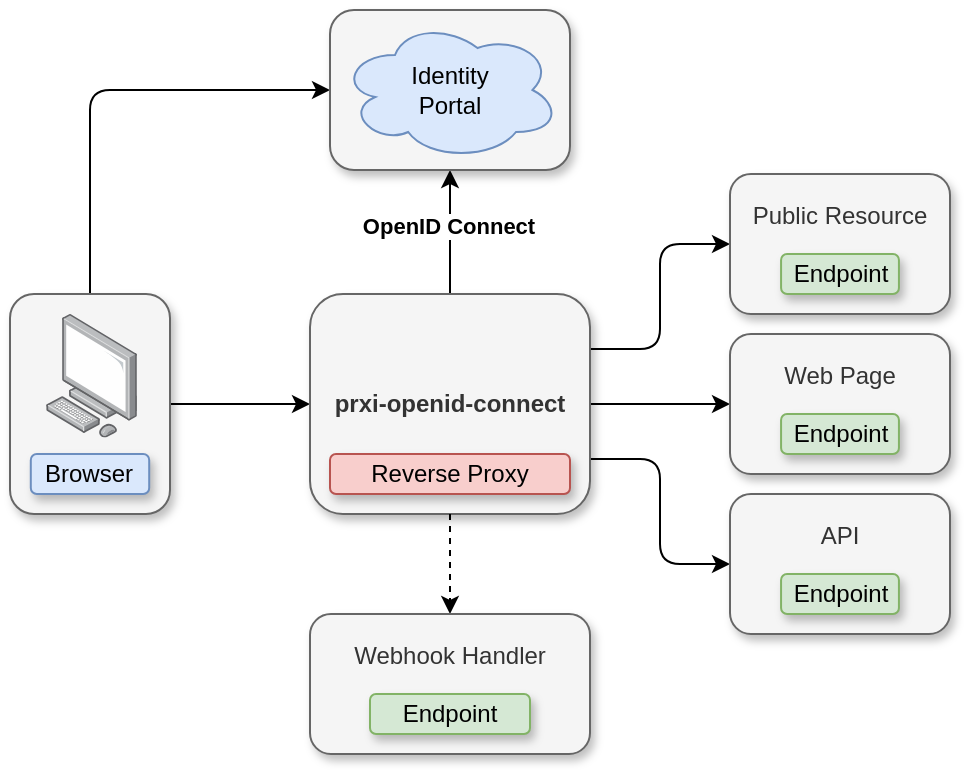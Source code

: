<mxfile version="22.1.11" type="device">
  <diagram name="Страница 1" id="t1Z-UtoSozkpbB4Rgld0">
    <mxGraphModel dx="1434" dy="820" grid="1" gridSize="10" guides="1" tooltips="1" connect="1" arrows="1" fold="1" page="1" pageScale="1" pageWidth="850" pageHeight="1100" math="0" shadow="0">
      <root>
        <mxCell id="0" />
        <mxCell id="1" parent="0" />
        <mxCell id="VhUrFv_Vg9Y-QPm1ZnUZ-8" style="edgeStyle=orthogonalEdgeStyle;rounded=0;orthogonalLoop=1;jettySize=auto;html=1;exitX=1;exitY=0.5;exitDx=0;exitDy=0;" parent="1" source="VhUrFv_Vg9Y-QPm1ZnUZ-1" target="VhUrFv_Vg9Y-QPm1ZnUZ-6" edge="1">
          <mxGeometry relative="1" as="geometry" />
        </mxCell>
        <mxCell id="bGWcR3oJ3jhhMum34nkD-2" style="edgeStyle=orthogonalEdgeStyle;rounded=1;orthogonalLoop=1;jettySize=auto;html=1;exitX=0.5;exitY=0;exitDx=0;exitDy=0;entryX=0;entryY=0.5;entryDx=0;entryDy=0;" edge="1" parent="1" source="VhUrFv_Vg9Y-QPm1ZnUZ-1" target="bGWcR3oJ3jhhMum34nkD-1">
          <mxGeometry relative="1" as="geometry" />
        </mxCell>
        <mxCell id="VhUrFv_Vg9Y-QPm1ZnUZ-1" value="" style="rounded=1;whiteSpace=wrap;html=1;shadow=1;fillColor=#f5f5f5;fontColor=#333333;strokeColor=#666666;" parent="1" vertex="1">
          <mxGeometry x="170" y="190" width="80" height="110" as="geometry" />
        </mxCell>
        <mxCell id="VhUrFv_Vg9Y-QPm1ZnUZ-2" value="" style="image;points=[];aspect=fixed;html=1;align=center;shadow=0;dashed=0;image=img/lib/allied_telesis/computer_and_terminals/Personal_Computer.svg;" parent="1" vertex="1">
          <mxGeometry x="188" y="200" width="45.6" height="61.8" as="geometry" />
        </mxCell>
        <mxCell id="VhUrFv_Vg9Y-QPm1ZnUZ-3" value="Browser" style="rounded=1;whiteSpace=wrap;html=1;fillColor=#dae8fc;strokeColor=#6c8ebf;shadow=1;" parent="1" vertex="1">
          <mxGeometry x="180.4" y="270" width="59.2" height="20" as="geometry" />
        </mxCell>
        <mxCell id="VhUrFv_Vg9Y-QPm1ZnUZ-10" style="edgeStyle=orthogonalEdgeStyle;rounded=0;orthogonalLoop=1;jettySize=auto;html=1;exitX=0.5;exitY=0;exitDx=0;exitDy=0;entryX=0.5;entryY=1;entryDx=0;entryDy=0;" parent="1" source="VhUrFv_Vg9Y-QPm1ZnUZ-6" target="bGWcR3oJ3jhhMum34nkD-1" edge="1">
          <mxGeometry relative="1" as="geometry">
            <mxPoint x="396" y="116" as="targetPoint" />
          </mxGeometry>
        </mxCell>
        <mxCell id="VhUrFv_Vg9Y-QPm1ZnUZ-21" value="&lt;b&gt;OpenID Connect&lt;/b&gt;" style="edgeLabel;html=1;align=center;verticalAlign=middle;resizable=0;points=[];" parent="VhUrFv_Vg9Y-QPm1ZnUZ-10" vertex="1" connectable="0">
          <mxGeometry x="0.095" y="1" relative="1" as="geometry">
            <mxPoint as="offset" />
          </mxGeometry>
        </mxCell>
        <mxCell id="bGWcR3oJ3jhhMum34nkD-8" style="edgeStyle=orthogonalEdgeStyle;rounded=1;orthogonalLoop=1;jettySize=auto;html=1;exitX=1;exitY=0.75;exitDx=0;exitDy=0;entryX=0;entryY=0.5;entryDx=0;entryDy=0;" edge="1" parent="1" source="VhUrFv_Vg9Y-QPm1ZnUZ-6" target="bGWcR3oJ3jhhMum34nkD-6">
          <mxGeometry relative="1" as="geometry" />
        </mxCell>
        <mxCell id="bGWcR3oJ3jhhMum34nkD-12" style="edgeStyle=orthogonalEdgeStyle;rounded=1;orthogonalLoop=1;jettySize=auto;html=1;exitX=1;exitY=0.25;exitDx=0;exitDy=0;entryX=0;entryY=0.5;entryDx=0;entryDy=0;" edge="1" parent="1" source="VhUrFv_Vg9Y-QPm1ZnUZ-6" target="bGWcR3oJ3jhhMum34nkD-10">
          <mxGeometry relative="1" as="geometry" />
        </mxCell>
        <mxCell id="bGWcR3oJ3jhhMum34nkD-16" style="edgeStyle=orthogonalEdgeStyle;rounded=1;orthogonalLoop=1;jettySize=auto;html=1;exitX=1;exitY=0.5;exitDx=0;exitDy=0;entryX=0;entryY=0.5;entryDx=0;entryDy=0;" edge="1" parent="1" source="VhUrFv_Vg9Y-QPm1ZnUZ-6" target="bGWcR3oJ3jhhMum34nkD-21">
          <mxGeometry relative="1" as="geometry">
            <mxPoint x="530" y="245" as="targetPoint" />
          </mxGeometry>
        </mxCell>
        <mxCell id="VhUrFv_Vg9Y-QPm1ZnUZ-6" value="&lt;b&gt;prxi-openid-connect&lt;br&gt;&lt;/b&gt;" style="rounded=1;whiteSpace=wrap;html=1;shadow=1;fillColor=#f5f5f5;fontColor=#333333;strokeColor=#666666;" parent="1" vertex="1">
          <mxGeometry x="320" y="190" width="140" height="110" as="geometry" />
        </mxCell>
        <mxCell id="VhUrFv_Vg9Y-QPm1ZnUZ-24" style="edgeStyle=orthogonalEdgeStyle;rounded=0;orthogonalLoop=1;jettySize=auto;html=1;entryX=0.5;entryY=0;entryDx=0;entryDy=0;dashed=1;exitX=0.5;exitY=1;exitDx=0;exitDy=0;" parent="1" source="VhUrFv_Vg9Y-QPm1ZnUZ-6" target="VhUrFv_Vg9Y-QPm1ZnUZ-22" edge="1">
          <mxGeometry relative="1" as="geometry">
            <mxPoint x="390" y="260" as="sourcePoint" />
          </mxGeometry>
        </mxCell>
        <mxCell id="VhUrFv_Vg9Y-QPm1ZnUZ-26" value="&lt;b&gt;&lt;br&gt;&lt;/b&gt;" style="edgeLabel;html=1;align=center;verticalAlign=middle;resizable=0;points=[];" parent="VhUrFv_Vg9Y-QPm1ZnUZ-24" vertex="1" connectable="0">
          <mxGeometry x="-0.333" y="-1" relative="1" as="geometry">
            <mxPoint x="1" y="10" as="offset" />
          </mxGeometry>
        </mxCell>
        <mxCell id="VhUrFv_Vg9Y-QPm1ZnUZ-7" value="Reverse Proxy" style="rounded=1;whiteSpace=wrap;html=1;fillColor=#f8cecc;strokeColor=#b85450;shadow=1;" parent="1" vertex="1">
          <mxGeometry x="330" y="270" width="120" height="20" as="geometry" />
        </mxCell>
        <mxCell id="bGWcR3oJ3jhhMum34nkD-1" value="" style="rounded=1;whiteSpace=wrap;html=1;shadow=1;fillColor=#f5f5f5;strokeColor=#666666;fontColor=#333333;" vertex="1" parent="1">
          <mxGeometry x="330" y="48" width="120" height="80" as="geometry" />
        </mxCell>
        <mxCell id="bGWcR3oJ3jhhMum34nkD-3" value="Identity&lt;br&gt;Portal" style="ellipse;shape=cloud;whiteSpace=wrap;html=1;fillColor=#dae8fc;strokeColor=#6c8ebf;" vertex="1" parent="1">
          <mxGeometry x="335" y="53" width="110" height="70" as="geometry" />
        </mxCell>
        <mxCell id="bGWcR3oJ3jhhMum34nkD-4" value="" style="group;shadow=0;" vertex="1" connectable="0" parent="1">
          <mxGeometry x="320" y="350" width="140" height="70" as="geometry" />
        </mxCell>
        <mxCell id="VhUrFv_Vg9Y-QPm1ZnUZ-22" value="Webhook Handler&lt;br&gt;&lt;br&gt;&lt;br&gt;" style="rounded=1;whiteSpace=wrap;html=1;shadow=1;fillColor=#f5f5f5;fontColor=#333333;strokeColor=#666666;" parent="bGWcR3oJ3jhhMum34nkD-4" vertex="1">
          <mxGeometry width="140" height="70" as="geometry" />
        </mxCell>
        <mxCell id="VhUrFv_Vg9Y-QPm1ZnUZ-23" value="Endpoint" style="rounded=1;whiteSpace=wrap;html=1;fillColor=#d5e8d4;strokeColor=#82b366;shadow=1;" parent="bGWcR3oJ3jhhMum34nkD-4" vertex="1">
          <mxGeometry x="30" y="40" width="80" height="20" as="geometry" />
        </mxCell>
        <mxCell id="bGWcR3oJ3jhhMum34nkD-5" value="" style="group" vertex="1" connectable="0" parent="1">
          <mxGeometry x="530" y="290" width="110" height="70" as="geometry" />
        </mxCell>
        <mxCell id="bGWcR3oJ3jhhMum34nkD-6" value="API&lt;br&gt;&lt;br&gt;&lt;br&gt;" style="rounded=1;whiteSpace=wrap;html=1;shadow=1;fillColor=#f5f5f5;fontColor=#333333;strokeColor=#666666;" vertex="1" parent="bGWcR3oJ3jhhMum34nkD-5">
          <mxGeometry width="110" height="70" as="geometry" />
        </mxCell>
        <mxCell id="bGWcR3oJ3jhhMum34nkD-7" value="Endpoint" style="rounded=1;whiteSpace=wrap;html=1;fillColor=#d5e8d4;strokeColor=#82b366;shadow=1;glass=0;" vertex="1" parent="bGWcR3oJ3jhhMum34nkD-5">
          <mxGeometry x="25.529" y="40" width="58.933" height="20" as="geometry" />
        </mxCell>
        <mxCell id="bGWcR3oJ3jhhMum34nkD-9" value="" style="group" vertex="1" connectable="0" parent="1">
          <mxGeometry x="530" y="130" width="110" height="70" as="geometry" />
        </mxCell>
        <mxCell id="bGWcR3oJ3jhhMum34nkD-10" value="Public Resource&lt;br&gt;&lt;br&gt;&lt;br&gt;" style="rounded=1;whiteSpace=wrap;html=1;shadow=1;fillColor=#f5f5f5;fontColor=#333333;strokeColor=#666666;" vertex="1" parent="bGWcR3oJ3jhhMum34nkD-9">
          <mxGeometry width="110" height="70" as="geometry" />
        </mxCell>
        <mxCell id="bGWcR3oJ3jhhMum34nkD-11" value="Endpoint" style="rounded=1;whiteSpace=wrap;html=1;fillColor=#d5e8d4;strokeColor=#82b366;shadow=1;" vertex="1" parent="bGWcR3oJ3jhhMum34nkD-9">
          <mxGeometry x="25.537" y="40" width="58.933" height="20" as="geometry" />
        </mxCell>
        <mxCell id="bGWcR3oJ3jhhMum34nkD-19" value="" style="shape=image;html=1;verticalAlign=top;verticalLabelPosition=bottom;labelBackgroundColor=#ffffff;imageAspect=0;aspect=fixed;image=https://cdn1.iconfinder.com/data/icons/unicons-line-vol-4/24/lock-access-128.png" vertex="1" parent="1">
          <mxGeometry x="373.5" y="200" width="33" height="33" as="geometry" />
        </mxCell>
        <mxCell id="bGWcR3oJ3jhhMum34nkD-20" value="" style="group" vertex="1" connectable="0" parent="1">
          <mxGeometry x="530" y="210" width="110" height="70" as="geometry" />
        </mxCell>
        <mxCell id="bGWcR3oJ3jhhMum34nkD-21" value="Web Page&lt;br&gt;&lt;br&gt;&lt;br&gt;" style="rounded=1;whiteSpace=wrap;html=1;shadow=1;fillColor=#f5f5f5;fontColor=#333333;strokeColor=#666666;" vertex="1" parent="bGWcR3oJ3jhhMum34nkD-20">
          <mxGeometry width="110" height="70" as="geometry" />
        </mxCell>
        <mxCell id="bGWcR3oJ3jhhMum34nkD-22" value="Endpoint" style="rounded=1;whiteSpace=wrap;html=1;fillColor=#d5e8d4;strokeColor=#82b366;shadow=1;" vertex="1" parent="bGWcR3oJ3jhhMum34nkD-20">
          <mxGeometry x="25.537" y="40" width="58.933" height="20" as="geometry" />
        </mxCell>
      </root>
    </mxGraphModel>
  </diagram>
</mxfile>
